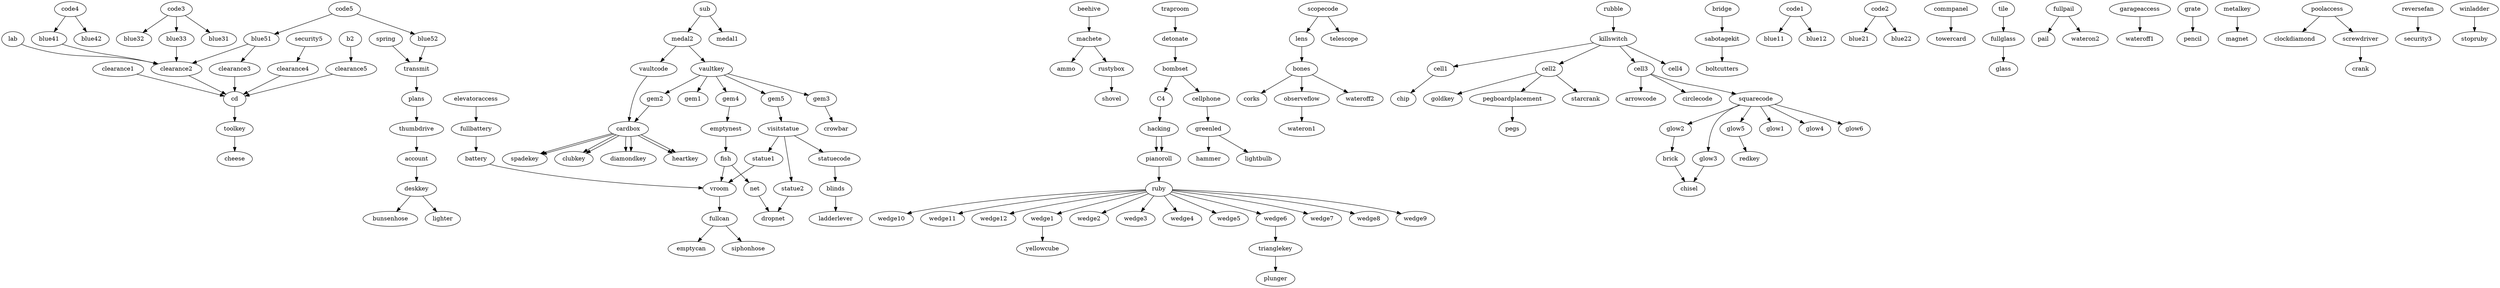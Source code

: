digraph dependencies {
        # a -> b means a depends on b; a comes after b; b comes before a; there is no path from a to b.
        account->deskkey;
        b2->clearance5;
        battery->vroom;
        beehive->machete;
        blinds->ladderlever;
        blue33->clearance2;
        blue41->clearance2;
        blue51->clearance2;
        blue51->clearance3;
        blue52->transmit;
        bombset->C4;
        bombset->cellphone;
        bones->corks;
        bones->observeflow;
        bones->wateroff2;
        brick->chisel;
        bridge->sabotagekit;
        C4->hacking;
        cardbox->clubkey;
        cardbox->clubkey;
        cardbox->diamondkey;
        cardbox->diamondkey;
        cardbox->heartkey;
        cardbox->heartkey;
        cardbox->spadekey;
        cardbox->spadekey;
        cd->toolkey;
        cell1->chip;
        cell2->goldkey;
        cell2->pegboardplacement;
        cell2->starcrank;
        cell3->arrowcode;
        cell3->circlecode;
        cell3->squarecode;
        cellphone->greenled;
        clearance1->cd;
        clearance2->cd;
        clearance3->cd;
        clearance4->cd;
        clearance5->cd;
        code1->blue11;
        code1->blue12;
        code2->blue21;
        code2->blue22;
        code3->blue31;
        code3->blue32;
        code3->blue33;
        code4->blue41;
        code4->blue42;
        code5->blue51;
        code5->blue52;
        commpanel->towercard;
        deskkey->bunsenhose;
        deskkey->lighter;
        detonate->bombset;
        elevatoraccess->fullbattery;
        emptynest->fish;
        fish->net;
        fish->vroom;
        fullbattery->battery;
        fullcan->emptycan;
        fullcan->siphonhose;
        fullglass->glass;
        fullpail->pail;
        fullpail->wateron2;
        garageaccess->wateroff1;
        gem2->cardbox;
        gem3->crowbar;
        gem4->emptynest;
        gem5->visitstatue;
        glow2->brick;
        glow3->chisel;
        glow5->redkey;
        grate->pencil;
        greenled->hammer;
        greenled->lightbulb;
        hacking->pianoroll;
        hacking->pianoroll;
        killswitch->cell1;
        killswitch->cell2;
        killswitch->cell3;
        killswitch->cell4;
        lab->clearance2;
        lens->bones;
        machete->ammo;
        machete->rustybox;
        medal2->vaultcode;
        medal2->vaultkey;
        metalkey->magnet;
        net->dropnet;
        observeflow->wateron1;
        pegboardplacement->pegs;
        pianoroll->ruby;
        plans->thumbdrive;
        poolaccess->clockdiamond;
        poolaccess->screwdriver;
        reversefan->security3;
        rubble->killswitch;
        ruby->wedge10;
        ruby->wedge11;
        ruby->wedge12;
        ruby->wedge1;
        ruby->wedge2;
        ruby->wedge3;
        ruby->wedge4;
        ruby->wedge5;
        ruby->wedge6;
        ruby->wedge7;
        ruby->wedge8;
        ruby->wedge9;
        rustybox->shovel;
        sabotagekit->boltcutters;
        scopecode->lens;
        scopecode->telescope;
        screwdriver->crank;
        security5->clearance4;
        spring->transmit;
        squarecode->glow1;
        squarecode->glow2;
        squarecode->glow3;
        squarecode->glow4;
        squarecode->glow5;
        squarecode->glow6;
        statue1->vroom;
        statue2->dropnet;
        statuecode->blinds;
        sub->medal1;
        sub->medal2;
        thumbdrive->account;
        tile->fullglass;
        toolkey->cheese;
        transmit->plans;
        traproom->detonate;
        trianglekey->plunger;
        vaultcode->cardbox;
        vaultkey->gem1;
        vaultkey->gem2;
        vaultkey->gem3;
        vaultkey->gem4;
        vaultkey->gem5;
        visitstatue->statue1;
        visitstatue->statue2;
        visitstatue->statuecode;
        vroom->fullcan;
        wedge1->yellowcube;
        wedge6->trianglekey;
        winladder->stopruby;
}
